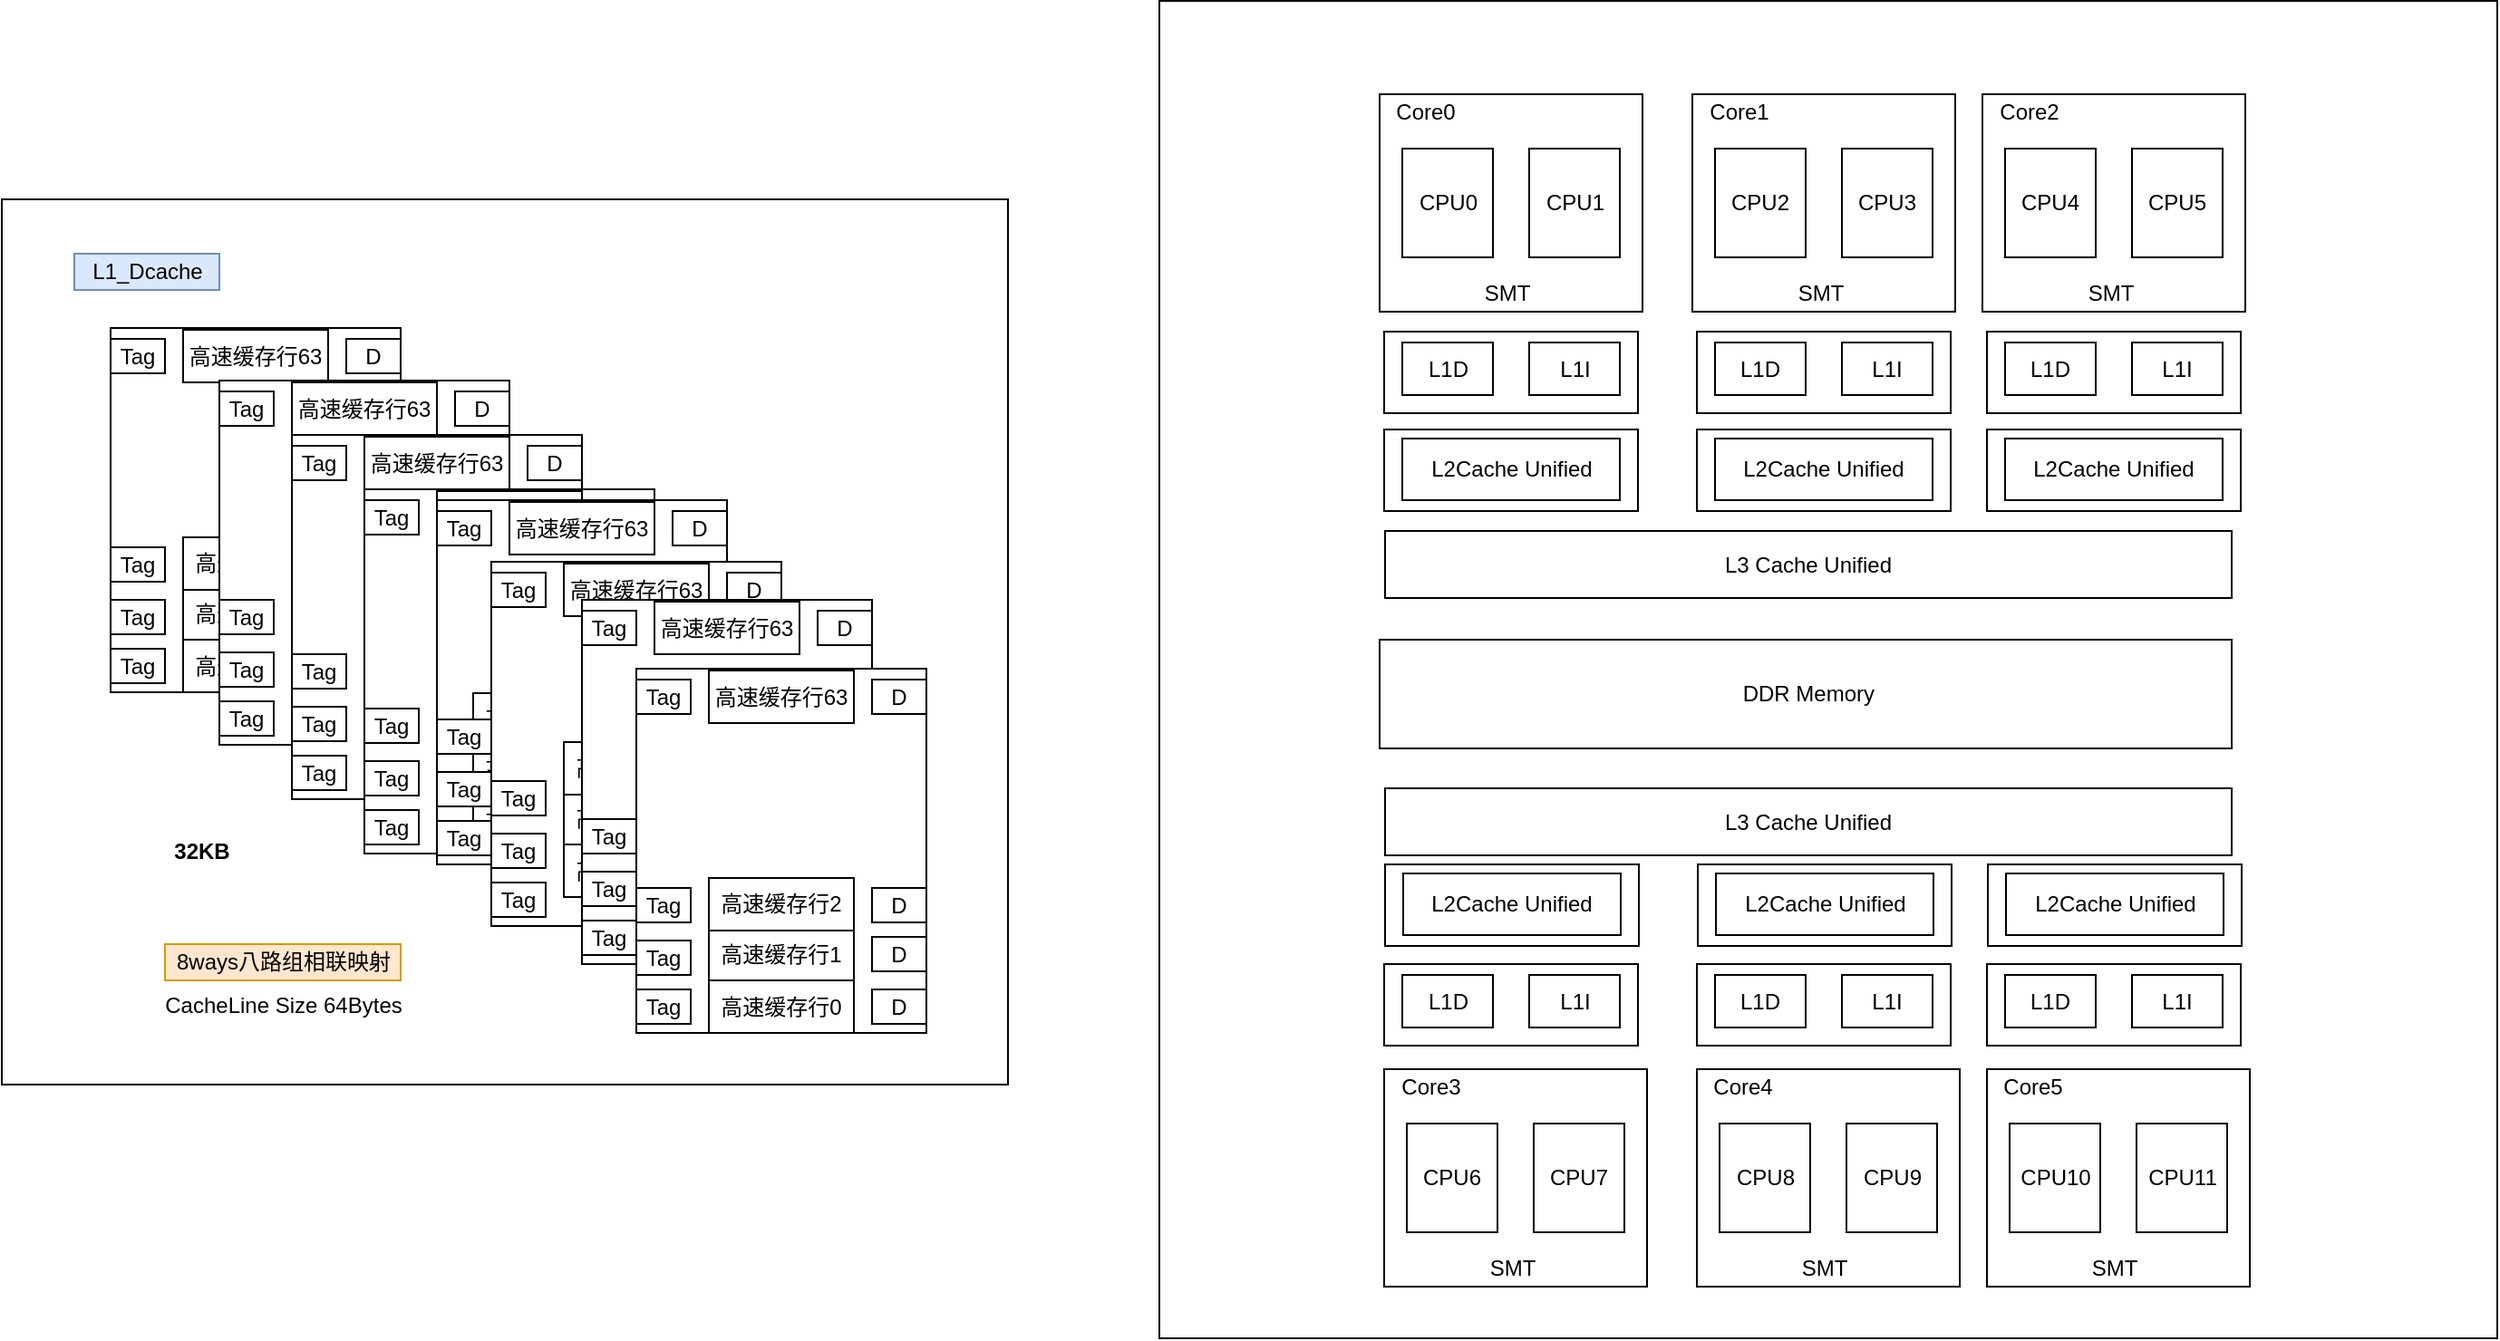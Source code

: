 <mxfile version="13.0.3" type="device"><diagram id="e_NLj-TWvDcBKDnB_KLi" name="Page-1"><mxGraphModel dx="1422" dy="816" grid="1" gridSize="10" guides="1" tooltips="1" connect="1" arrows="1" fold="1" page="1" pageScale="1" pageWidth="850" pageHeight="1100" math="0" shadow="0"><root><mxCell id="0"/><mxCell id="1" parent="0"/><mxCell id="qYODuztKYE08myDj-PhJ-225" value="" style="whiteSpace=wrap;html=1;" vertex="1" parent="1"><mxGeometry x="440" y="140" width="555" height="488.5" as="geometry"/></mxCell><mxCell id="qYODuztKYE08myDj-PhJ-224" value="" style="whiteSpace=wrap;html=1;aspect=fixed;" vertex="1" parent="1"><mxGeometry x="1078.5" y="30.5" width="738" height="738" as="geometry"/></mxCell><mxCell id="qYODuztKYE08myDj-PhJ-167" value="" style="rounded=0;whiteSpace=wrap;html=1;" vertex="1" parent="1"><mxGeometry x="1202.5" y="213" width="140" height="45" as="geometry"/></mxCell><mxCell id="qYODuztKYE08myDj-PhJ-163" value="" style="whiteSpace=wrap;html=1;" vertex="1" parent="1"><mxGeometry x="1200" y="82" width="145" height="120" as="geometry"/></mxCell><mxCell id="qYODuztKYE08myDj-PhJ-28" value="" style="whiteSpace=wrap;html=1;" vertex="1" parent="1"><mxGeometry x="500" y="211" width="160" height="201" as="geometry"/></mxCell><mxCell id="qYODuztKYE08myDj-PhJ-29" value="高速缓存行0" style="rounded=0;whiteSpace=wrap;html=1;" vertex="1" parent="1"><mxGeometry x="540" y="383" width="80" height="29" as="geometry"/></mxCell><mxCell id="qYODuztKYE08myDj-PhJ-30" value="高速缓存行1" style="rounded=0;whiteSpace=wrap;html=1;" vertex="1" parent="1"><mxGeometry x="540" y="354" width="80" height="29" as="geometry"/></mxCell><mxCell id="qYODuztKYE08myDj-PhJ-31" value="高速缓存行2" style="rounded=0;whiteSpace=wrap;html=1;" vertex="1" parent="1"><mxGeometry x="540" y="326.5" width="80" height="29" as="geometry"/></mxCell><mxCell id="qYODuztKYE08myDj-PhJ-32" value="Tag" style="rounded=0;whiteSpace=wrap;html=1;" vertex="1" parent="1"><mxGeometry x="500" y="388" width="30" height="19" as="geometry"/></mxCell><mxCell id="qYODuztKYE08myDj-PhJ-33" value="Tag" style="rounded=0;whiteSpace=wrap;html=1;" vertex="1" parent="1"><mxGeometry x="500" y="361" width="30" height="19" as="geometry"/></mxCell><mxCell id="qYODuztKYE08myDj-PhJ-34" value="Tag" style="rounded=0;whiteSpace=wrap;html=1;" vertex="1" parent="1"><mxGeometry x="500" y="332" width="30" height="19" as="geometry"/></mxCell><mxCell id="qYODuztKYE08myDj-PhJ-35" value="高速缓存行63" style="rounded=0;whiteSpace=wrap;html=1;" vertex="1" parent="1"><mxGeometry x="540" y="212" width="80" height="29" as="geometry"/></mxCell><mxCell id="qYODuztKYE08myDj-PhJ-36" value="Tag" style="rounded=0;whiteSpace=wrap;html=1;" vertex="1" parent="1"><mxGeometry x="500" y="217" width="30" height="19" as="geometry"/></mxCell><mxCell id="qYODuztKYE08myDj-PhJ-37" value="D" style="rounded=0;whiteSpace=wrap;html=1;" vertex="1" parent="1"><mxGeometry x="630" y="217" width="30" height="19" as="geometry"/></mxCell><mxCell id="qYODuztKYE08myDj-PhJ-38" value="D" style="rounded=0;whiteSpace=wrap;html=1;" vertex="1" parent="1"><mxGeometry x="630" y="322" width="30" height="19" as="geometry"/></mxCell><mxCell id="qYODuztKYE08myDj-PhJ-39" value="D" style="rounded=0;whiteSpace=wrap;html=1;" vertex="1" parent="1"><mxGeometry x="630" y="349" width="30" height="19" as="geometry"/></mxCell><mxCell id="qYODuztKYE08myDj-PhJ-40" value="D" style="rounded=0;whiteSpace=wrap;html=1;" vertex="1" parent="1"><mxGeometry x="630" y="378" width="30" height="19" as="geometry"/></mxCell><mxCell id="qYODuztKYE08myDj-PhJ-2" value="L1_Dcache" style="text;html=1;align=center;verticalAlign=middle;resizable=0;points=[];autosize=1;fillColor=#dae8fc;strokeColor=#6c8ebf;" vertex="1" parent="1"><mxGeometry x="480" y="170" width="80" height="20" as="geometry"/></mxCell><mxCell id="qYODuztKYE08myDj-PhJ-9" value="" style="whiteSpace=wrap;html=1;" vertex="1" parent="1"><mxGeometry x="560" y="240" width="160" height="201" as="geometry"/></mxCell><mxCell id="qYODuztKYE08myDj-PhJ-11" value="&lt;b&gt;32KB&lt;/b&gt;" style="text;html=1;align=center;verticalAlign=middle;resizable=0;points=[];autosize=1;" vertex="1" parent="1"><mxGeometry x="525" y="489.5" width="50" height="20" as="geometry"/></mxCell><mxCell id="qYODuztKYE08myDj-PhJ-12" value="高速缓存行0" style="rounded=0;whiteSpace=wrap;html=1;" vertex="1" parent="1"><mxGeometry x="600" y="402" width="80" height="29" as="geometry"/></mxCell><mxCell id="qYODuztKYE08myDj-PhJ-14" value="高速缓存行1" style="rounded=0;whiteSpace=wrap;html=1;" vertex="1" parent="1"><mxGeometry x="600" y="373" width="80" height="29" as="geometry"/></mxCell><mxCell id="qYODuztKYE08myDj-PhJ-15" value="高速缓存行2" style="rounded=0;whiteSpace=wrap;html=1;" vertex="1" parent="1"><mxGeometry x="600" y="345.5" width="80" height="29" as="geometry"/></mxCell><mxCell id="qYODuztKYE08myDj-PhJ-17" value="Tag" style="rounded=0;whiteSpace=wrap;html=1;" vertex="1" parent="1"><mxGeometry x="560" y="417" width="30" height="19" as="geometry"/></mxCell><mxCell id="qYODuztKYE08myDj-PhJ-18" value="Tag" style="rounded=0;whiteSpace=wrap;html=1;" vertex="1" parent="1"><mxGeometry x="560" y="390" width="30" height="19" as="geometry"/></mxCell><mxCell id="qYODuztKYE08myDj-PhJ-19" value="Tag" style="rounded=0;whiteSpace=wrap;html=1;" vertex="1" parent="1"><mxGeometry x="560" y="361" width="30" height="19" as="geometry"/></mxCell><mxCell id="qYODuztKYE08myDj-PhJ-20" value="高速缓存行63" style="rounded=0;whiteSpace=wrap;html=1;" vertex="1" parent="1"><mxGeometry x="600" y="241" width="80" height="29" as="geometry"/></mxCell><mxCell id="qYODuztKYE08myDj-PhJ-21" value="Tag" style="rounded=0;whiteSpace=wrap;html=1;" vertex="1" parent="1"><mxGeometry x="560" y="246" width="30" height="19" as="geometry"/></mxCell><mxCell id="qYODuztKYE08myDj-PhJ-23" value="D" style="rounded=0;whiteSpace=wrap;html=1;" vertex="1" parent="1"><mxGeometry x="690" y="246" width="30" height="19" as="geometry"/></mxCell><mxCell id="qYODuztKYE08myDj-PhJ-24" value="D" style="rounded=0;whiteSpace=wrap;html=1;" vertex="1" parent="1"><mxGeometry x="690" y="327" width="30" height="19" as="geometry"/></mxCell><mxCell id="qYODuztKYE08myDj-PhJ-25" value="D" style="rounded=0;whiteSpace=wrap;html=1;" vertex="1" parent="1"><mxGeometry x="690" y="354" width="30" height="19" as="geometry"/></mxCell><mxCell id="qYODuztKYE08myDj-PhJ-26" value="D" style="rounded=0;whiteSpace=wrap;html=1;" vertex="1" parent="1"><mxGeometry x="690" y="383" width="30" height="19" as="geometry"/></mxCell><mxCell id="qYODuztKYE08myDj-PhJ-27" value="8ways八路组相联映射" style="text;html=1;align=center;verticalAlign=middle;resizable=0;points=[];autosize=1;fillColor=#ffe6cc;strokeColor=#d79b00;" vertex="1" parent="1"><mxGeometry x="530" y="551" width="130" height="20" as="geometry"/></mxCell><mxCell id="qYODuztKYE08myDj-PhJ-41" value="" style="whiteSpace=wrap;html=1;" vertex="1" parent="1"><mxGeometry x="600" y="270" width="160" height="201" as="geometry"/></mxCell><mxCell id="qYODuztKYE08myDj-PhJ-42" value="高速缓存行0" style="rounded=0;whiteSpace=wrap;html=1;" vertex="1" parent="1"><mxGeometry x="640" y="442" width="80" height="29" as="geometry"/></mxCell><mxCell id="qYODuztKYE08myDj-PhJ-43" value="高速缓存行1" style="rounded=0;whiteSpace=wrap;html=1;" vertex="1" parent="1"><mxGeometry x="640" y="413" width="80" height="29" as="geometry"/></mxCell><mxCell id="qYODuztKYE08myDj-PhJ-44" value="高速缓存行2" style="rounded=0;whiteSpace=wrap;html=1;" vertex="1" parent="1"><mxGeometry x="640" y="385.5" width="80" height="29" as="geometry"/></mxCell><mxCell id="qYODuztKYE08myDj-PhJ-45" value="Tag" style="rounded=0;whiteSpace=wrap;html=1;" vertex="1" parent="1"><mxGeometry x="600" y="447" width="30" height="19" as="geometry"/></mxCell><mxCell id="qYODuztKYE08myDj-PhJ-46" value="Tag" style="rounded=0;whiteSpace=wrap;html=1;" vertex="1" parent="1"><mxGeometry x="600" y="420" width="30" height="19" as="geometry"/></mxCell><mxCell id="qYODuztKYE08myDj-PhJ-47" value="Tag" style="rounded=0;whiteSpace=wrap;html=1;" vertex="1" parent="1"><mxGeometry x="600" y="391" width="30" height="19" as="geometry"/></mxCell><mxCell id="qYODuztKYE08myDj-PhJ-48" value="高速缓存行63" style="rounded=0;whiteSpace=wrap;html=1;" vertex="1" parent="1"><mxGeometry x="640" y="271" width="80" height="29" as="geometry"/></mxCell><mxCell id="qYODuztKYE08myDj-PhJ-49" value="Tag" style="rounded=0;whiteSpace=wrap;html=1;" vertex="1" parent="1"><mxGeometry x="600" y="276" width="30" height="19" as="geometry"/></mxCell><mxCell id="qYODuztKYE08myDj-PhJ-50" value="D" style="rounded=0;whiteSpace=wrap;html=1;" vertex="1" parent="1"><mxGeometry x="730" y="276" width="30" height="19" as="geometry"/></mxCell><mxCell id="qYODuztKYE08myDj-PhJ-51" value="D" style="rounded=0;whiteSpace=wrap;html=1;" vertex="1" parent="1"><mxGeometry x="710" y="358" width="30" height="19" as="geometry"/></mxCell><mxCell id="qYODuztKYE08myDj-PhJ-52" value="D" style="rounded=0;whiteSpace=wrap;html=1;" vertex="1" parent="1"><mxGeometry x="710" y="385" width="30" height="19" as="geometry"/></mxCell><mxCell id="qYODuztKYE08myDj-PhJ-53" value="D" style="rounded=0;whiteSpace=wrap;html=1;" vertex="1" parent="1"><mxGeometry x="710" y="414" width="30" height="19" as="geometry"/></mxCell><mxCell id="qYODuztKYE08myDj-PhJ-54" value="" style="whiteSpace=wrap;html=1;" vertex="1" parent="1"><mxGeometry x="640" y="300" width="160" height="201" as="geometry"/></mxCell><mxCell id="qYODuztKYE08myDj-PhJ-55" value="高速缓存行0" style="rounded=0;whiteSpace=wrap;html=1;" vertex="1" parent="1"><mxGeometry x="680" y="448" width="80" height="29" as="geometry"/></mxCell><mxCell id="qYODuztKYE08myDj-PhJ-56" value="高速缓存行1" style="rounded=0;whiteSpace=wrap;html=1;" vertex="1" parent="1"><mxGeometry x="680" y="419" width="80" height="29" as="geometry"/></mxCell><mxCell id="qYODuztKYE08myDj-PhJ-57" value="高速缓存行2" style="rounded=0;whiteSpace=wrap;html=1;" vertex="1" parent="1"><mxGeometry x="680" y="391.5" width="80" height="29" as="geometry"/></mxCell><mxCell id="qYODuztKYE08myDj-PhJ-58" value="Tag" style="rounded=0;whiteSpace=wrap;html=1;" vertex="1" parent="1"><mxGeometry x="640" y="477" width="30" height="19" as="geometry"/></mxCell><mxCell id="qYODuztKYE08myDj-PhJ-59" value="Tag" style="rounded=0;whiteSpace=wrap;html=1;" vertex="1" parent="1"><mxGeometry x="640" y="450" width="30" height="19" as="geometry"/></mxCell><mxCell id="qYODuztKYE08myDj-PhJ-60" value="Tag" style="rounded=0;whiteSpace=wrap;html=1;" vertex="1" parent="1"><mxGeometry x="640" y="421" width="30" height="19" as="geometry"/></mxCell><mxCell id="qYODuztKYE08myDj-PhJ-61" value="高速缓存行63" style="rounded=0;whiteSpace=wrap;html=1;" vertex="1" parent="1"><mxGeometry x="680" y="301" width="80" height="29" as="geometry"/></mxCell><mxCell id="qYODuztKYE08myDj-PhJ-62" value="Tag" style="rounded=0;whiteSpace=wrap;html=1;" vertex="1" parent="1"><mxGeometry x="640" y="306" width="30" height="19" as="geometry"/></mxCell><mxCell id="qYODuztKYE08myDj-PhJ-63" value="D" style="rounded=0;whiteSpace=wrap;html=1;" vertex="1" parent="1"><mxGeometry x="770" y="306" width="30" height="19" as="geometry"/></mxCell><mxCell id="qYODuztKYE08myDj-PhJ-64" value="D" style="rounded=0;whiteSpace=wrap;html=1;" vertex="1" parent="1"><mxGeometry x="750" y="372" width="30" height="19" as="geometry"/></mxCell><mxCell id="qYODuztKYE08myDj-PhJ-65" value="D" style="rounded=0;whiteSpace=wrap;html=1;" vertex="1" parent="1"><mxGeometry x="750" y="399" width="30" height="19" as="geometry"/></mxCell><mxCell id="qYODuztKYE08myDj-PhJ-66" value="D" style="rounded=0;whiteSpace=wrap;html=1;" vertex="1" parent="1"><mxGeometry x="750" y="428" width="30" height="19" as="geometry"/></mxCell><mxCell id="qYODuztKYE08myDj-PhJ-67" value="" style="whiteSpace=wrap;html=1;" vertex="1" parent="1"><mxGeometry x="680" y="306" width="160" height="201" as="geometry"/></mxCell><mxCell id="qYODuztKYE08myDj-PhJ-68" value="高速缓存行0" style="rounded=0;whiteSpace=wrap;html=1;" vertex="1" parent="1"><mxGeometry x="700" y="469" width="80" height="29" as="geometry"/></mxCell><mxCell id="qYODuztKYE08myDj-PhJ-69" value="高速缓存行1" style="rounded=0;whiteSpace=wrap;html=1;" vertex="1" parent="1"><mxGeometry x="700" y="440" width="80" height="29" as="geometry"/></mxCell><mxCell id="qYODuztKYE08myDj-PhJ-70" value="高速缓存行2" style="rounded=0;whiteSpace=wrap;html=1;" vertex="1" parent="1"><mxGeometry x="700" y="412.5" width="80" height="29" as="geometry"/></mxCell><mxCell id="qYODuztKYE08myDj-PhJ-71" value="Tag" style="rounded=0;whiteSpace=wrap;html=1;" vertex="1" parent="1"><mxGeometry x="680" y="483" width="30" height="19" as="geometry"/></mxCell><mxCell id="qYODuztKYE08myDj-PhJ-72" value="Tag" style="rounded=0;whiteSpace=wrap;html=1;" vertex="1" parent="1"><mxGeometry x="680" y="456" width="30" height="19" as="geometry"/></mxCell><mxCell id="qYODuztKYE08myDj-PhJ-73" value="Tag" style="rounded=0;whiteSpace=wrap;html=1;" vertex="1" parent="1"><mxGeometry x="680" y="427" width="30" height="19" as="geometry"/></mxCell><mxCell id="qYODuztKYE08myDj-PhJ-74" value="高速缓存行63" style="rounded=0;whiteSpace=wrap;html=1;" vertex="1" parent="1"><mxGeometry x="720" y="307" width="80" height="29" as="geometry"/></mxCell><mxCell id="qYODuztKYE08myDj-PhJ-75" value="Tag" style="rounded=0;whiteSpace=wrap;html=1;" vertex="1" parent="1"><mxGeometry x="680" y="312" width="30" height="19" as="geometry"/></mxCell><mxCell id="qYODuztKYE08myDj-PhJ-76" value="D" style="rounded=0;whiteSpace=wrap;html=1;" vertex="1" parent="1"><mxGeometry x="810" y="312" width="30" height="19" as="geometry"/></mxCell><mxCell id="qYODuztKYE08myDj-PhJ-77" value="D" style="rounded=0;whiteSpace=wrap;html=1;" vertex="1" parent="1"><mxGeometry x="790" y="402" width="30" height="19" as="geometry"/></mxCell><mxCell id="qYODuztKYE08myDj-PhJ-78" value="D" style="rounded=0;whiteSpace=wrap;html=1;" vertex="1" parent="1"><mxGeometry x="790" y="429" width="30" height="19" as="geometry"/></mxCell><mxCell id="qYODuztKYE08myDj-PhJ-79" value="D" style="rounded=0;whiteSpace=wrap;html=1;" vertex="1" parent="1"><mxGeometry x="790" y="458" width="30" height="19" as="geometry"/></mxCell><mxCell id="qYODuztKYE08myDj-PhJ-119" value="" style="whiteSpace=wrap;html=1;" vertex="1" parent="1"><mxGeometry x="710" y="340" width="160" height="201" as="geometry"/></mxCell><mxCell id="qYODuztKYE08myDj-PhJ-120" value="高速缓存行0" style="rounded=0;whiteSpace=wrap;html=1;" vertex="1" parent="1"><mxGeometry x="750" y="496" width="80" height="29" as="geometry"/></mxCell><mxCell id="qYODuztKYE08myDj-PhJ-121" value="高速缓存行1" style="rounded=0;whiteSpace=wrap;html=1;" vertex="1" parent="1"><mxGeometry x="750" y="467" width="80" height="29" as="geometry"/></mxCell><mxCell id="qYODuztKYE08myDj-PhJ-122" value="高速缓存行2" style="rounded=0;whiteSpace=wrap;html=1;" vertex="1" parent="1"><mxGeometry x="750" y="439.5" width="80" height="29" as="geometry"/></mxCell><mxCell id="qYODuztKYE08myDj-PhJ-123" value="Tag" style="rounded=0;whiteSpace=wrap;html=1;" vertex="1" parent="1"><mxGeometry x="710" y="517" width="30" height="19" as="geometry"/></mxCell><mxCell id="qYODuztKYE08myDj-PhJ-124" value="Tag" style="rounded=0;whiteSpace=wrap;html=1;" vertex="1" parent="1"><mxGeometry x="710" y="490" width="30" height="19" as="geometry"/></mxCell><mxCell id="qYODuztKYE08myDj-PhJ-125" value="Tag" style="rounded=0;whiteSpace=wrap;html=1;" vertex="1" parent="1"><mxGeometry x="710" y="461" width="30" height="19" as="geometry"/></mxCell><mxCell id="qYODuztKYE08myDj-PhJ-126" value="高速缓存行63" style="rounded=0;whiteSpace=wrap;html=1;" vertex="1" parent="1"><mxGeometry x="750" y="341" width="80" height="29" as="geometry"/></mxCell><mxCell id="qYODuztKYE08myDj-PhJ-127" value="Tag" style="rounded=0;whiteSpace=wrap;html=1;" vertex="1" parent="1"><mxGeometry x="710" y="346" width="30" height="19" as="geometry"/></mxCell><mxCell id="qYODuztKYE08myDj-PhJ-128" value="D" style="rounded=0;whiteSpace=wrap;html=1;" vertex="1" parent="1"><mxGeometry x="840" y="346" width="30" height="19" as="geometry"/></mxCell><mxCell id="qYODuztKYE08myDj-PhJ-129" value="D" style="rounded=0;whiteSpace=wrap;html=1;" vertex="1" parent="1"><mxGeometry x="840" y="445" width="30" height="19" as="geometry"/></mxCell><mxCell id="qYODuztKYE08myDj-PhJ-130" value="D" style="rounded=0;whiteSpace=wrap;html=1;" vertex="1" parent="1"><mxGeometry x="840" y="472" width="30" height="19" as="geometry"/></mxCell><mxCell id="qYODuztKYE08myDj-PhJ-131" value="D" style="rounded=0;whiteSpace=wrap;html=1;" vertex="1" parent="1"><mxGeometry x="840" y="501" width="30" height="19" as="geometry"/></mxCell><mxCell id="qYODuztKYE08myDj-PhJ-132" value="" style="whiteSpace=wrap;html=1;" vertex="1" parent="1"><mxGeometry x="760" y="361" width="160" height="201" as="geometry"/></mxCell><mxCell id="qYODuztKYE08myDj-PhJ-133" value="高速缓存行0" style="rounded=0;whiteSpace=wrap;html=1;" vertex="1" parent="1"><mxGeometry x="800" y="533" width="80" height="29" as="geometry"/></mxCell><mxCell id="qYODuztKYE08myDj-PhJ-134" value="高速缓存行1" style="rounded=0;whiteSpace=wrap;html=1;" vertex="1" parent="1"><mxGeometry x="800" y="504" width="80" height="29" as="geometry"/></mxCell><mxCell id="qYODuztKYE08myDj-PhJ-135" value="高速缓存行2" style="rounded=0;whiteSpace=wrap;html=1;" vertex="1" parent="1"><mxGeometry x="800" y="476.5" width="80" height="29" as="geometry"/></mxCell><mxCell id="qYODuztKYE08myDj-PhJ-136" value="Tag" style="rounded=0;whiteSpace=wrap;html=1;" vertex="1" parent="1"><mxGeometry x="760" y="538" width="30" height="19" as="geometry"/></mxCell><mxCell id="qYODuztKYE08myDj-PhJ-137" value="Tag" style="rounded=0;whiteSpace=wrap;html=1;" vertex="1" parent="1"><mxGeometry x="760" y="511" width="30" height="19" as="geometry"/></mxCell><mxCell id="qYODuztKYE08myDj-PhJ-138" value="Tag" style="rounded=0;whiteSpace=wrap;html=1;" vertex="1" parent="1"><mxGeometry x="760" y="482" width="30" height="19" as="geometry"/></mxCell><mxCell id="qYODuztKYE08myDj-PhJ-139" value="高速缓存行63" style="rounded=0;whiteSpace=wrap;html=1;" vertex="1" parent="1"><mxGeometry x="800" y="362" width="80" height="29" as="geometry"/></mxCell><mxCell id="qYODuztKYE08myDj-PhJ-140" value="Tag" style="rounded=0;whiteSpace=wrap;html=1;" vertex="1" parent="1"><mxGeometry x="760" y="367" width="30" height="19" as="geometry"/></mxCell><mxCell id="qYODuztKYE08myDj-PhJ-141" value="D" style="rounded=0;whiteSpace=wrap;html=1;" vertex="1" parent="1"><mxGeometry x="890" y="367" width="30" height="19" as="geometry"/></mxCell><mxCell id="qYODuztKYE08myDj-PhJ-142" value="D" style="rounded=0;whiteSpace=wrap;html=1;" vertex="1" parent="1"><mxGeometry x="890" y="482" width="30" height="19" as="geometry"/></mxCell><mxCell id="qYODuztKYE08myDj-PhJ-143" value="D" style="rounded=0;whiteSpace=wrap;html=1;" vertex="1" parent="1"><mxGeometry x="890" y="509" width="30" height="19" as="geometry"/></mxCell><mxCell id="qYODuztKYE08myDj-PhJ-144" value="D" style="rounded=0;whiteSpace=wrap;html=1;" vertex="1" parent="1"><mxGeometry x="890" y="538" width="30" height="19" as="geometry"/></mxCell><mxCell id="qYODuztKYE08myDj-PhJ-145" value="" style="whiteSpace=wrap;html=1;" vertex="1" parent="1"><mxGeometry x="790" y="399" width="160" height="201" as="geometry"/></mxCell><mxCell id="qYODuztKYE08myDj-PhJ-146" value="高速缓存行0" style="rounded=0;whiteSpace=wrap;html=1;" vertex="1" parent="1"><mxGeometry x="830" y="571" width="80" height="29" as="geometry"/></mxCell><mxCell id="qYODuztKYE08myDj-PhJ-147" value="高速缓存行1" style="rounded=0;whiteSpace=wrap;html=1;" vertex="1" parent="1"><mxGeometry x="830" y="542" width="80" height="29" as="geometry"/></mxCell><mxCell id="qYODuztKYE08myDj-PhJ-148" value="高速缓存行2" style="rounded=0;whiteSpace=wrap;html=1;" vertex="1" parent="1"><mxGeometry x="830" y="514.5" width="80" height="29" as="geometry"/></mxCell><mxCell id="qYODuztKYE08myDj-PhJ-149" value="Tag" style="rounded=0;whiteSpace=wrap;html=1;" vertex="1" parent="1"><mxGeometry x="790" y="576" width="30" height="19" as="geometry"/></mxCell><mxCell id="qYODuztKYE08myDj-PhJ-150" value="Tag" style="rounded=0;whiteSpace=wrap;html=1;" vertex="1" parent="1"><mxGeometry x="790" y="549" width="30" height="19" as="geometry"/></mxCell><mxCell id="qYODuztKYE08myDj-PhJ-151" value="Tag" style="rounded=0;whiteSpace=wrap;html=1;" vertex="1" parent="1"><mxGeometry x="790" y="520" width="30" height="19" as="geometry"/></mxCell><mxCell id="qYODuztKYE08myDj-PhJ-152" value="高速缓存行63" style="rounded=0;whiteSpace=wrap;html=1;" vertex="1" parent="1"><mxGeometry x="830" y="400" width="80" height="29" as="geometry"/></mxCell><mxCell id="qYODuztKYE08myDj-PhJ-153" value="Tag" style="rounded=0;whiteSpace=wrap;html=1;" vertex="1" parent="1"><mxGeometry x="790" y="405" width="30" height="19" as="geometry"/></mxCell><mxCell id="qYODuztKYE08myDj-PhJ-154" value="D" style="rounded=0;whiteSpace=wrap;html=1;" vertex="1" parent="1"><mxGeometry x="920" y="405" width="30" height="19" as="geometry"/></mxCell><mxCell id="qYODuztKYE08myDj-PhJ-155" value="D" style="rounded=0;whiteSpace=wrap;html=1;" vertex="1" parent="1"><mxGeometry x="920" y="520" width="30" height="19" as="geometry"/></mxCell><mxCell id="qYODuztKYE08myDj-PhJ-156" value="D" style="rounded=0;whiteSpace=wrap;html=1;" vertex="1" parent="1"><mxGeometry x="920" y="547" width="30" height="19" as="geometry"/></mxCell><mxCell id="qYODuztKYE08myDj-PhJ-157" value="D" style="rounded=0;whiteSpace=wrap;html=1;" vertex="1" parent="1"><mxGeometry x="920" y="576" width="30" height="19" as="geometry"/></mxCell><mxCell id="qYODuztKYE08myDj-PhJ-159" value="CacheLine Size 64Bytes" style="text;html=1;align=center;verticalAlign=middle;resizable=0;points=[];autosize=1;" vertex="1" parent="1"><mxGeometry x="520" y="575" width="150" height="20" as="geometry"/></mxCell><mxCell id="qYODuztKYE08myDj-PhJ-160" value="CPU0" style="whiteSpace=wrap;html=1;" vertex="1" parent="1"><mxGeometry x="1212.5" y="112" width="50" height="60" as="geometry"/></mxCell><mxCell id="qYODuztKYE08myDj-PhJ-161" value="CPU1" style="whiteSpace=wrap;html=1;" vertex="1" parent="1"><mxGeometry x="1282.5" y="112" width="50" height="60" as="geometry"/></mxCell><mxCell id="qYODuztKYE08myDj-PhJ-162" value="SMT" style="text;html=1;align=center;verticalAlign=middle;resizable=0;points=[];autosize=1;" vertex="1" parent="1"><mxGeometry x="1250" y="182" width="40" height="20" as="geometry"/></mxCell><mxCell id="qYODuztKYE08myDj-PhJ-164" value="Core0" style="text;html=1;align=center;verticalAlign=middle;resizable=0;points=[];autosize=1;" vertex="1" parent="1"><mxGeometry x="1200" y="82" width="50" height="20" as="geometry"/></mxCell><mxCell id="qYODuztKYE08myDj-PhJ-165" value="L1D" style="rounded=0;whiteSpace=wrap;html=1;" vertex="1" parent="1"><mxGeometry x="1212.5" y="219" width="50" height="29" as="geometry"/></mxCell><mxCell id="qYODuztKYE08myDj-PhJ-166" value="L1I" style="rounded=0;whiteSpace=wrap;html=1;" vertex="1" parent="1"><mxGeometry x="1282.5" y="219" width="50" height="29" as="geometry"/></mxCell><mxCell id="qYODuztKYE08myDj-PhJ-168" value="" style="rounded=0;whiteSpace=wrap;html=1;" vertex="1" parent="1"><mxGeometry x="1202.5" y="267" width="140" height="45" as="geometry"/></mxCell><mxCell id="qYODuztKYE08myDj-PhJ-170" value="L2Cache Unified" style="rounded=0;whiteSpace=wrap;html=1;" vertex="1" parent="1"><mxGeometry x="1212.5" y="272" width="120" height="34" as="geometry"/></mxCell><mxCell id="qYODuztKYE08myDj-PhJ-171" value="" style="rounded=0;whiteSpace=wrap;html=1;" vertex="1" parent="1"><mxGeometry x="1375" y="213" width="140" height="45" as="geometry"/></mxCell><mxCell id="qYODuztKYE08myDj-PhJ-172" value="" style="whiteSpace=wrap;html=1;" vertex="1" parent="1"><mxGeometry x="1372.5" y="82" width="145" height="120" as="geometry"/></mxCell><mxCell id="qYODuztKYE08myDj-PhJ-173" value="CPU2" style="whiteSpace=wrap;html=1;" vertex="1" parent="1"><mxGeometry x="1385" y="112" width="50" height="60" as="geometry"/></mxCell><mxCell id="qYODuztKYE08myDj-PhJ-174" value="CPU3" style="whiteSpace=wrap;html=1;" vertex="1" parent="1"><mxGeometry x="1455" y="112" width="50" height="60" as="geometry"/></mxCell><mxCell id="qYODuztKYE08myDj-PhJ-175" value="SMT" style="text;html=1;align=center;verticalAlign=middle;resizable=0;points=[];autosize=1;" vertex="1" parent="1"><mxGeometry x="1422.5" y="182" width="40" height="20" as="geometry"/></mxCell><mxCell id="qYODuztKYE08myDj-PhJ-176" value="Core1" style="text;html=1;align=center;verticalAlign=middle;resizable=0;points=[];autosize=1;" vertex="1" parent="1"><mxGeometry x="1372.5" y="82" width="50" height="20" as="geometry"/></mxCell><mxCell id="qYODuztKYE08myDj-PhJ-177" value="L1D" style="rounded=0;whiteSpace=wrap;html=1;" vertex="1" parent="1"><mxGeometry x="1385" y="219" width="50" height="29" as="geometry"/></mxCell><mxCell id="qYODuztKYE08myDj-PhJ-178" value="L1I" style="rounded=0;whiteSpace=wrap;html=1;" vertex="1" parent="1"><mxGeometry x="1455" y="219" width="50" height="29" as="geometry"/></mxCell><mxCell id="qYODuztKYE08myDj-PhJ-179" value="" style="rounded=0;whiteSpace=wrap;html=1;" vertex="1" parent="1"><mxGeometry x="1375" y="267" width="140" height="45" as="geometry"/></mxCell><mxCell id="qYODuztKYE08myDj-PhJ-180" value="L2Cache Unified" style="rounded=0;whiteSpace=wrap;html=1;" vertex="1" parent="1"><mxGeometry x="1385" y="272" width="120" height="34" as="geometry"/></mxCell><mxCell id="qYODuztKYE08myDj-PhJ-181" value="" style="rounded=0;whiteSpace=wrap;html=1;" vertex="1" parent="1"><mxGeometry x="1535" y="213" width="140" height="45" as="geometry"/></mxCell><mxCell id="qYODuztKYE08myDj-PhJ-182" value="" style="whiteSpace=wrap;html=1;" vertex="1" parent="1"><mxGeometry x="1532.5" y="82" width="145" height="120" as="geometry"/></mxCell><mxCell id="qYODuztKYE08myDj-PhJ-183" value="CPU4" style="whiteSpace=wrap;html=1;" vertex="1" parent="1"><mxGeometry x="1545" y="112" width="50" height="60" as="geometry"/></mxCell><mxCell id="qYODuztKYE08myDj-PhJ-184" value="CPU5" style="whiteSpace=wrap;html=1;" vertex="1" parent="1"><mxGeometry x="1615" y="112" width="50" height="60" as="geometry"/></mxCell><mxCell id="qYODuztKYE08myDj-PhJ-185" value="SMT" style="text;html=1;align=center;verticalAlign=middle;resizable=0;points=[];autosize=1;" vertex="1" parent="1"><mxGeometry x="1582.5" y="182" width="40" height="20" as="geometry"/></mxCell><mxCell id="qYODuztKYE08myDj-PhJ-186" value="Core2" style="text;html=1;align=center;verticalAlign=middle;resizable=0;points=[];autosize=1;" vertex="1" parent="1"><mxGeometry x="1532.5" y="82" width="50" height="20" as="geometry"/></mxCell><mxCell id="qYODuztKYE08myDj-PhJ-187" value="L1D" style="rounded=0;whiteSpace=wrap;html=1;" vertex="1" parent="1"><mxGeometry x="1545" y="219" width="50" height="29" as="geometry"/></mxCell><mxCell id="qYODuztKYE08myDj-PhJ-188" value="L1I" style="rounded=0;whiteSpace=wrap;html=1;" vertex="1" parent="1"><mxGeometry x="1615" y="219" width="50" height="29" as="geometry"/></mxCell><mxCell id="qYODuztKYE08myDj-PhJ-189" value="" style="rounded=0;whiteSpace=wrap;html=1;" vertex="1" parent="1"><mxGeometry x="1535" y="267" width="140" height="45" as="geometry"/></mxCell><mxCell id="qYODuztKYE08myDj-PhJ-190" value="L2Cache Unified" style="rounded=0;whiteSpace=wrap;html=1;" vertex="1" parent="1"><mxGeometry x="1545" y="272" width="120" height="34" as="geometry"/></mxCell><mxCell id="qYODuztKYE08myDj-PhJ-191" value="" style="rounded=0;whiteSpace=wrap;html=1;" vertex="1" parent="1"><mxGeometry x="1202.5" y="562" width="140" height="45" as="geometry"/></mxCell><mxCell id="qYODuztKYE08myDj-PhJ-192" value="" style="whiteSpace=wrap;html=1;" vertex="1" parent="1"><mxGeometry x="1202.5" y="620" width="145" height="120" as="geometry"/></mxCell><mxCell id="qYODuztKYE08myDj-PhJ-193" value="CPU6" style="whiteSpace=wrap;html=1;" vertex="1" parent="1"><mxGeometry x="1215" y="650" width="50" height="60" as="geometry"/></mxCell><mxCell id="qYODuztKYE08myDj-PhJ-194" value="CPU7" style="whiteSpace=wrap;html=1;" vertex="1" parent="1"><mxGeometry x="1285" y="650" width="50" height="60" as="geometry"/></mxCell><mxCell id="qYODuztKYE08myDj-PhJ-195" value="SMT" style="text;html=1;align=center;verticalAlign=middle;resizable=0;points=[];autosize=1;" vertex="1" parent="1"><mxGeometry x="1252.5" y="720" width="40" height="20" as="geometry"/></mxCell><mxCell id="qYODuztKYE08myDj-PhJ-196" value="Core3" style="text;html=1;align=center;verticalAlign=middle;resizable=0;points=[];autosize=1;" vertex="1" parent="1"><mxGeometry x="1202.5" y="620" width="50" height="20" as="geometry"/></mxCell><mxCell id="qYODuztKYE08myDj-PhJ-197" value="L1D" style="rounded=0;whiteSpace=wrap;html=1;" vertex="1" parent="1"><mxGeometry x="1212.5" y="568" width="50" height="29" as="geometry"/></mxCell><mxCell id="qYODuztKYE08myDj-PhJ-198" value="L1I" style="rounded=0;whiteSpace=wrap;html=1;" vertex="1" parent="1"><mxGeometry x="1282.5" y="568" width="50" height="29" as="geometry"/></mxCell><mxCell id="qYODuztKYE08myDj-PhJ-199" value="" style="rounded=0;whiteSpace=wrap;html=1;" vertex="1" parent="1"><mxGeometry x="1203" y="507" width="140" height="45" as="geometry"/></mxCell><mxCell id="qYODuztKYE08myDj-PhJ-200" value="L2Cache Unified" style="rounded=0;whiteSpace=wrap;html=1;" vertex="1" parent="1"><mxGeometry x="1213" y="512" width="120" height="34" as="geometry"/></mxCell><mxCell id="qYODuztKYE08myDj-PhJ-201" value="" style="rounded=0;whiteSpace=wrap;html=1;" vertex="1" parent="1"><mxGeometry x="1375" y="562" width="140" height="45" as="geometry"/></mxCell><mxCell id="qYODuztKYE08myDj-PhJ-202" value="" style="whiteSpace=wrap;html=1;" vertex="1" parent="1"><mxGeometry x="1375" y="620" width="145" height="120" as="geometry"/></mxCell><mxCell id="qYODuztKYE08myDj-PhJ-203" value="CPU8" style="whiteSpace=wrap;html=1;" vertex="1" parent="1"><mxGeometry x="1387.5" y="650" width="50" height="60" as="geometry"/></mxCell><mxCell id="qYODuztKYE08myDj-PhJ-204" value="CPU9" style="whiteSpace=wrap;html=1;" vertex="1" parent="1"><mxGeometry x="1457.5" y="650" width="50" height="60" as="geometry"/></mxCell><mxCell id="qYODuztKYE08myDj-PhJ-205" value="SMT" style="text;html=1;align=center;verticalAlign=middle;resizable=0;points=[];autosize=1;" vertex="1" parent="1"><mxGeometry x="1425" y="720" width="40" height="20" as="geometry"/></mxCell><mxCell id="qYODuztKYE08myDj-PhJ-206" value="Core4" style="text;html=1;align=center;verticalAlign=middle;resizable=0;points=[];autosize=1;" vertex="1" parent="1"><mxGeometry x="1375" y="620" width="50" height="20" as="geometry"/></mxCell><mxCell id="qYODuztKYE08myDj-PhJ-207" value="L1D" style="rounded=0;whiteSpace=wrap;html=1;" vertex="1" parent="1"><mxGeometry x="1385" y="568" width="50" height="29" as="geometry"/></mxCell><mxCell id="qYODuztKYE08myDj-PhJ-208" value="L1I" style="rounded=0;whiteSpace=wrap;html=1;" vertex="1" parent="1"><mxGeometry x="1455" y="568" width="50" height="29" as="geometry"/></mxCell><mxCell id="qYODuztKYE08myDj-PhJ-209" value="" style="rounded=0;whiteSpace=wrap;html=1;" vertex="1" parent="1"><mxGeometry x="1375.5" y="507" width="140" height="45" as="geometry"/></mxCell><mxCell id="qYODuztKYE08myDj-PhJ-210" value="L2Cache Unified" style="rounded=0;whiteSpace=wrap;html=1;" vertex="1" parent="1"><mxGeometry x="1385.5" y="512" width="120" height="34" as="geometry"/></mxCell><mxCell id="qYODuztKYE08myDj-PhJ-211" value="" style="rounded=0;whiteSpace=wrap;html=1;" vertex="1" parent="1"><mxGeometry x="1535" y="562" width="140" height="45" as="geometry"/></mxCell><mxCell id="qYODuztKYE08myDj-PhJ-212" value="" style="whiteSpace=wrap;html=1;" vertex="1" parent="1"><mxGeometry x="1535" y="620" width="145" height="120" as="geometry"/></mxCell><mxCell id="qYODuztKYE08myDj-PhJ-213" value="CPU10" style="whiteSpace=wrap;html=1;" vertex="1" parent="1"><mxGeometry x="1547.5" y="650" width="50" height="60" as="geometry"/></mxCell><mxCell id="qYODuztKYE08myDj-PhJ-214" value="CPU11" style="whiteSpace=wrap;html=1;" vertex="1" parent="1"><mxGeometry x="1617.5" y="650" width="50" height="60" as="geometry"/></mxCell><mxCell id="qYODuztKYE08myDj-PhJ-215" value="SMT" style="text;html=1;align=center;verticalAlign=middle;resizable=0;points=[];autosize=1;" vertex="1" parent="1"><mxGeometry x="1585" y="720" width="40" height="20" as="geometry"/></mxCell><mxCell id="qYODuztKYE08myDj-PhJ-216" value="Core5" style="text;html=1;align=center;verticalAlign=middle;resizable=0;points=[];autosize=1;" vertex="1" parent="1"><mxGeometry x="1535" y="620" width="50" height="20" as="geometry"/></mxCell><mxCell id="qYODuztKYE08myDj-PhJ-217" value="L1D" style="rounded=0;whiteSpace=wrap;html=1;" vertex="1" parent="1"><mxGeometry x="1545" y="568" width="50" height="29" as="geometry"/></mxCell><mxCell id="qYODuztKYE08myDj-PhJ-218" value="L1I" style="rounded=0;whiteSpace=wrap;html=1;" vertex="1" parent="1"><mxGeometry x="1615" y="568" width="50" height="29" as="geometry"/></mxCell><mxCell id="qYODuztKYE08myDj-PhJ-219" value="" style="rounded=0;whiteSpace=wrap;html=1;" vertex="1" parent="1"><mxGeometry x="1535.5" y="507" width="140" height="45" as="geometry"/></mxCell><mxCell id="qYODuztKYE08myDj-PhJ-220" value="L2Cache Unified" style="rounded=0;whiteSpace=wrap;html=1;" vertex="1" parent="1"><mxGeometry x="1545.5" y="512" width="120" height="34" as="geometry"/></mxCell><mxCell id="qYODuztKYE08myDj-PhJ-221" value="L3 Cache Unified" style="rounded=0;whiteSpace=wrap;html=1;" vertex="1" parent="1"><mxGeometry x="1203" y="323" width="467" height="37" as="geometry"/></mxCell><mxCell id="qYODuztKYE08myDj-PhJ-222" value="L3 Cache Unified" style="rounded=0;whiteSpace=wrap;html=1;" vertex="1" parent="1"><mxGeometry x="1203" y="465" width="467" height="37" as="geometry"/></mxCell><mxCell id="qYODuztKYE08myDj-PhJ-223" value="&amp;nbsp;DDR Memory" style="whiteSpace=wrap;html=1;" vertex="1" parent="1"><mxGeometry x="1200" y="383" width="470" height="60" as="geometry"/></mxCell></root></mxGraphModel></diagram></mxfile>